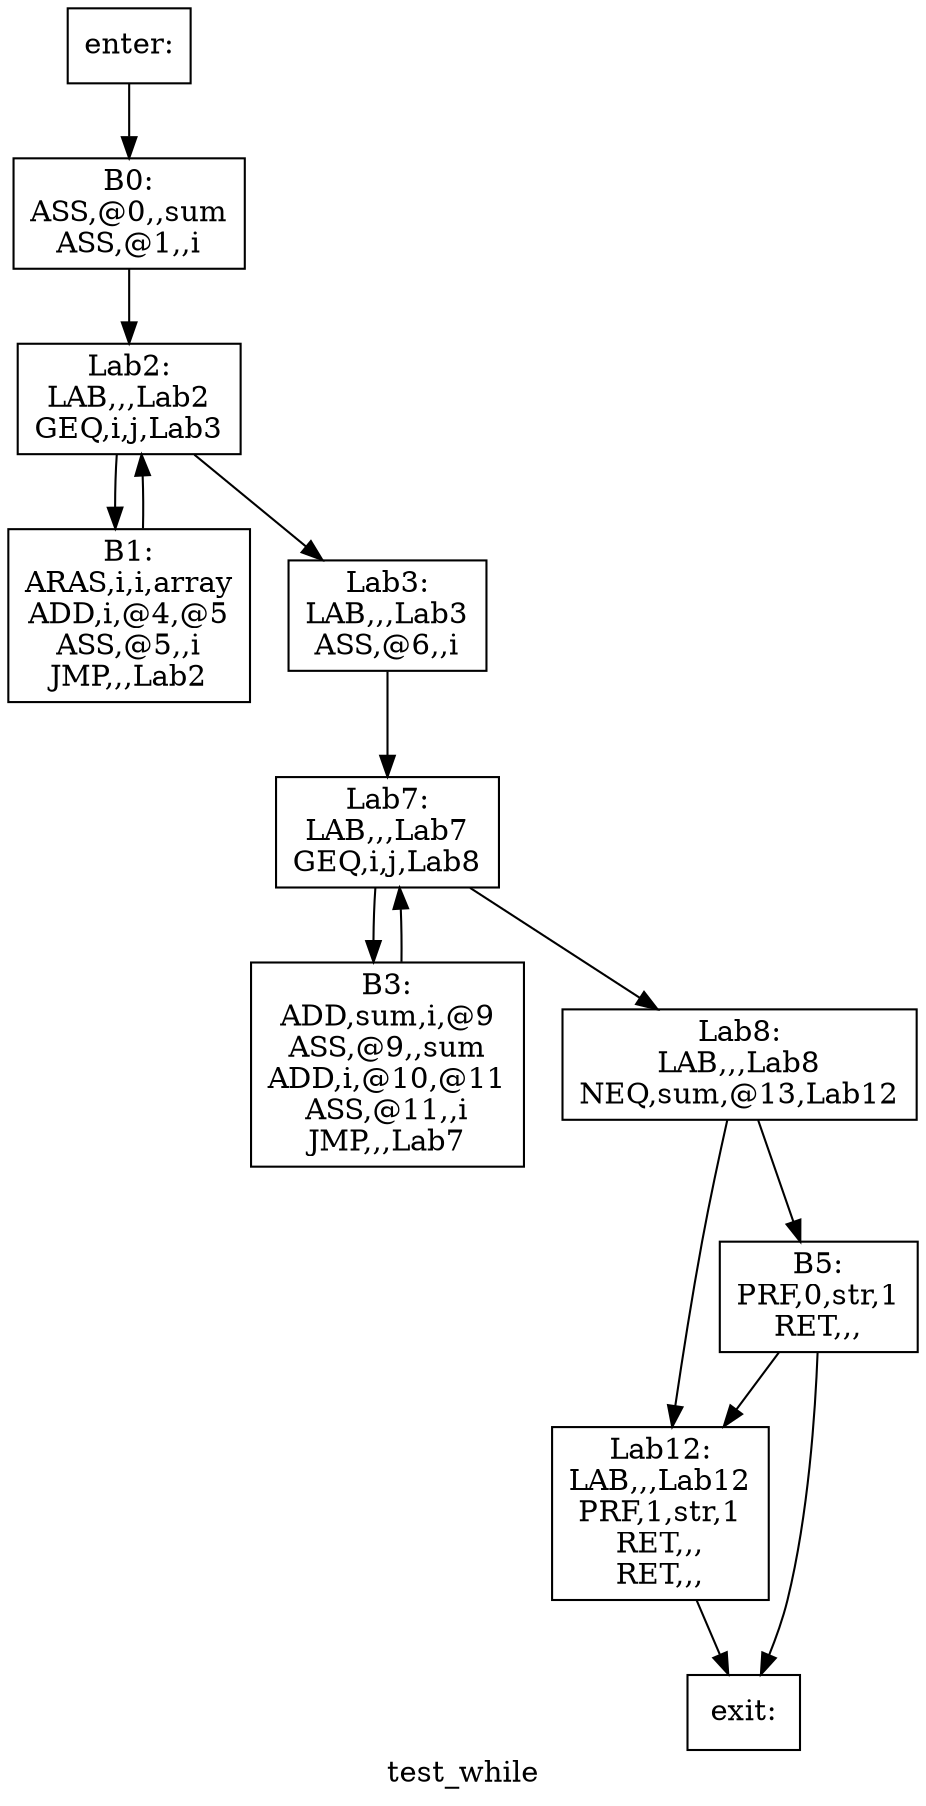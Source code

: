 digraph test_while{
label =test_while
B0[label="B0:\nASS,@0,,sum\nASS,@1,,i\n" shape=box]
B1[label="B1:\nARAS,i,i,array\nADD,i,@4,@5\nASS,@5,,i\nJMP,,,Lab2\n" shape=box]
B3[label="B3:\nADD,sum,i,@9\nASS,@9,,sum\nADD,i,@10,@11\nASS,@11,,i\nJMP,,,Lab7\n" shape=box]
B5[label="B5:\nPRF,0,str,1\nRET,,,\n" shape=box]
Lab12[label="Lab12:\nLAB,,,Lab12\nPRF,1,str,1\nRET,,,\nRET,,,\n" shape=box]
Lab2[label="Lab2:\nLAB,,,Lab2\nGEQ,i,j,Lab3\n" shape=box]
Lab3[label="Lab3:\nLAB,,,Lab3\nASS,@6,,i\n" shape=box]
Lab7[label="Lab7:\nLAB,,,Lab7\nGEQ,i,j,Lab8\n" shape=box]
Lab8[label="Lab8:\nLAB,,,Lab8\nNEQ,sum,@13,Lab12\n" shape=box]
enter[label="enter:\n" shape=box]
exit[label="exit:\n" shape=box]
B0->Lab2
B1->Lab2
B3->Lab7
B5->Lab12
B5->exit
Lab12->exit
Lab2->B1
Lab2->Lab3
Lab3->Lab7
Lab7->B3
Lab7->Lab8
Lab8->B5
Lab8->Lab12
enter->B0
}
